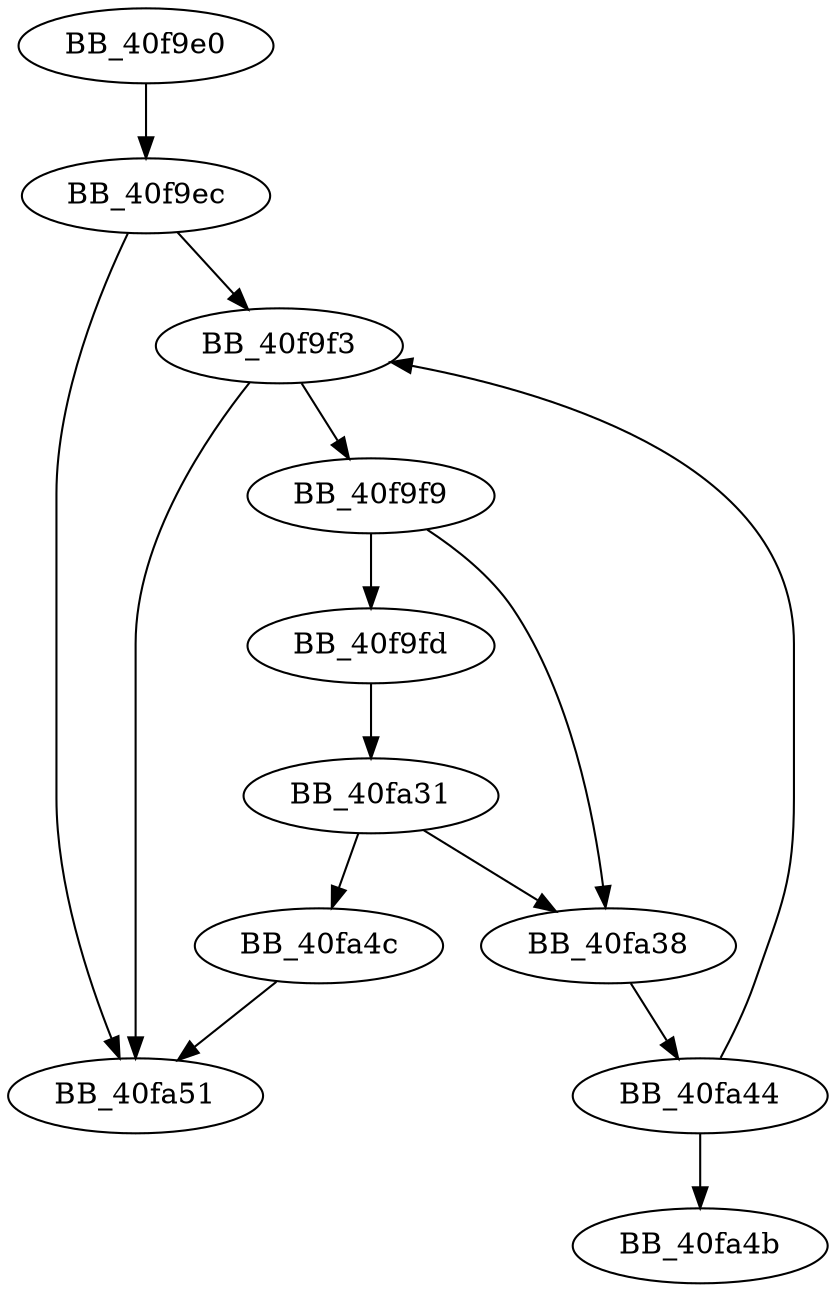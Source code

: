 DiGraph sub_40F9E0{
BB_40f9e0->BB_40f9ec
BB_40f9ec->BB_40f9f3
BB_40f9ec->BB_40fa51
BB_40f9f3->BB_40f9f9
BB_40f9f3->BB_40fa51
BB_40f9f9->BB_40f9fd
BB_40f9f9->BB_40fa38
BB_40f9fd->BB_40fa31
BB_40fa31->BB_40fa38
BB_40fa31->BB_40fa4c
BB_40fa38->BB_40fa44
BB_40fa44->BB_40f9f3
BB_40fa44->BB_40fa4b
BB_40fa4c->BB_40fa51
}
